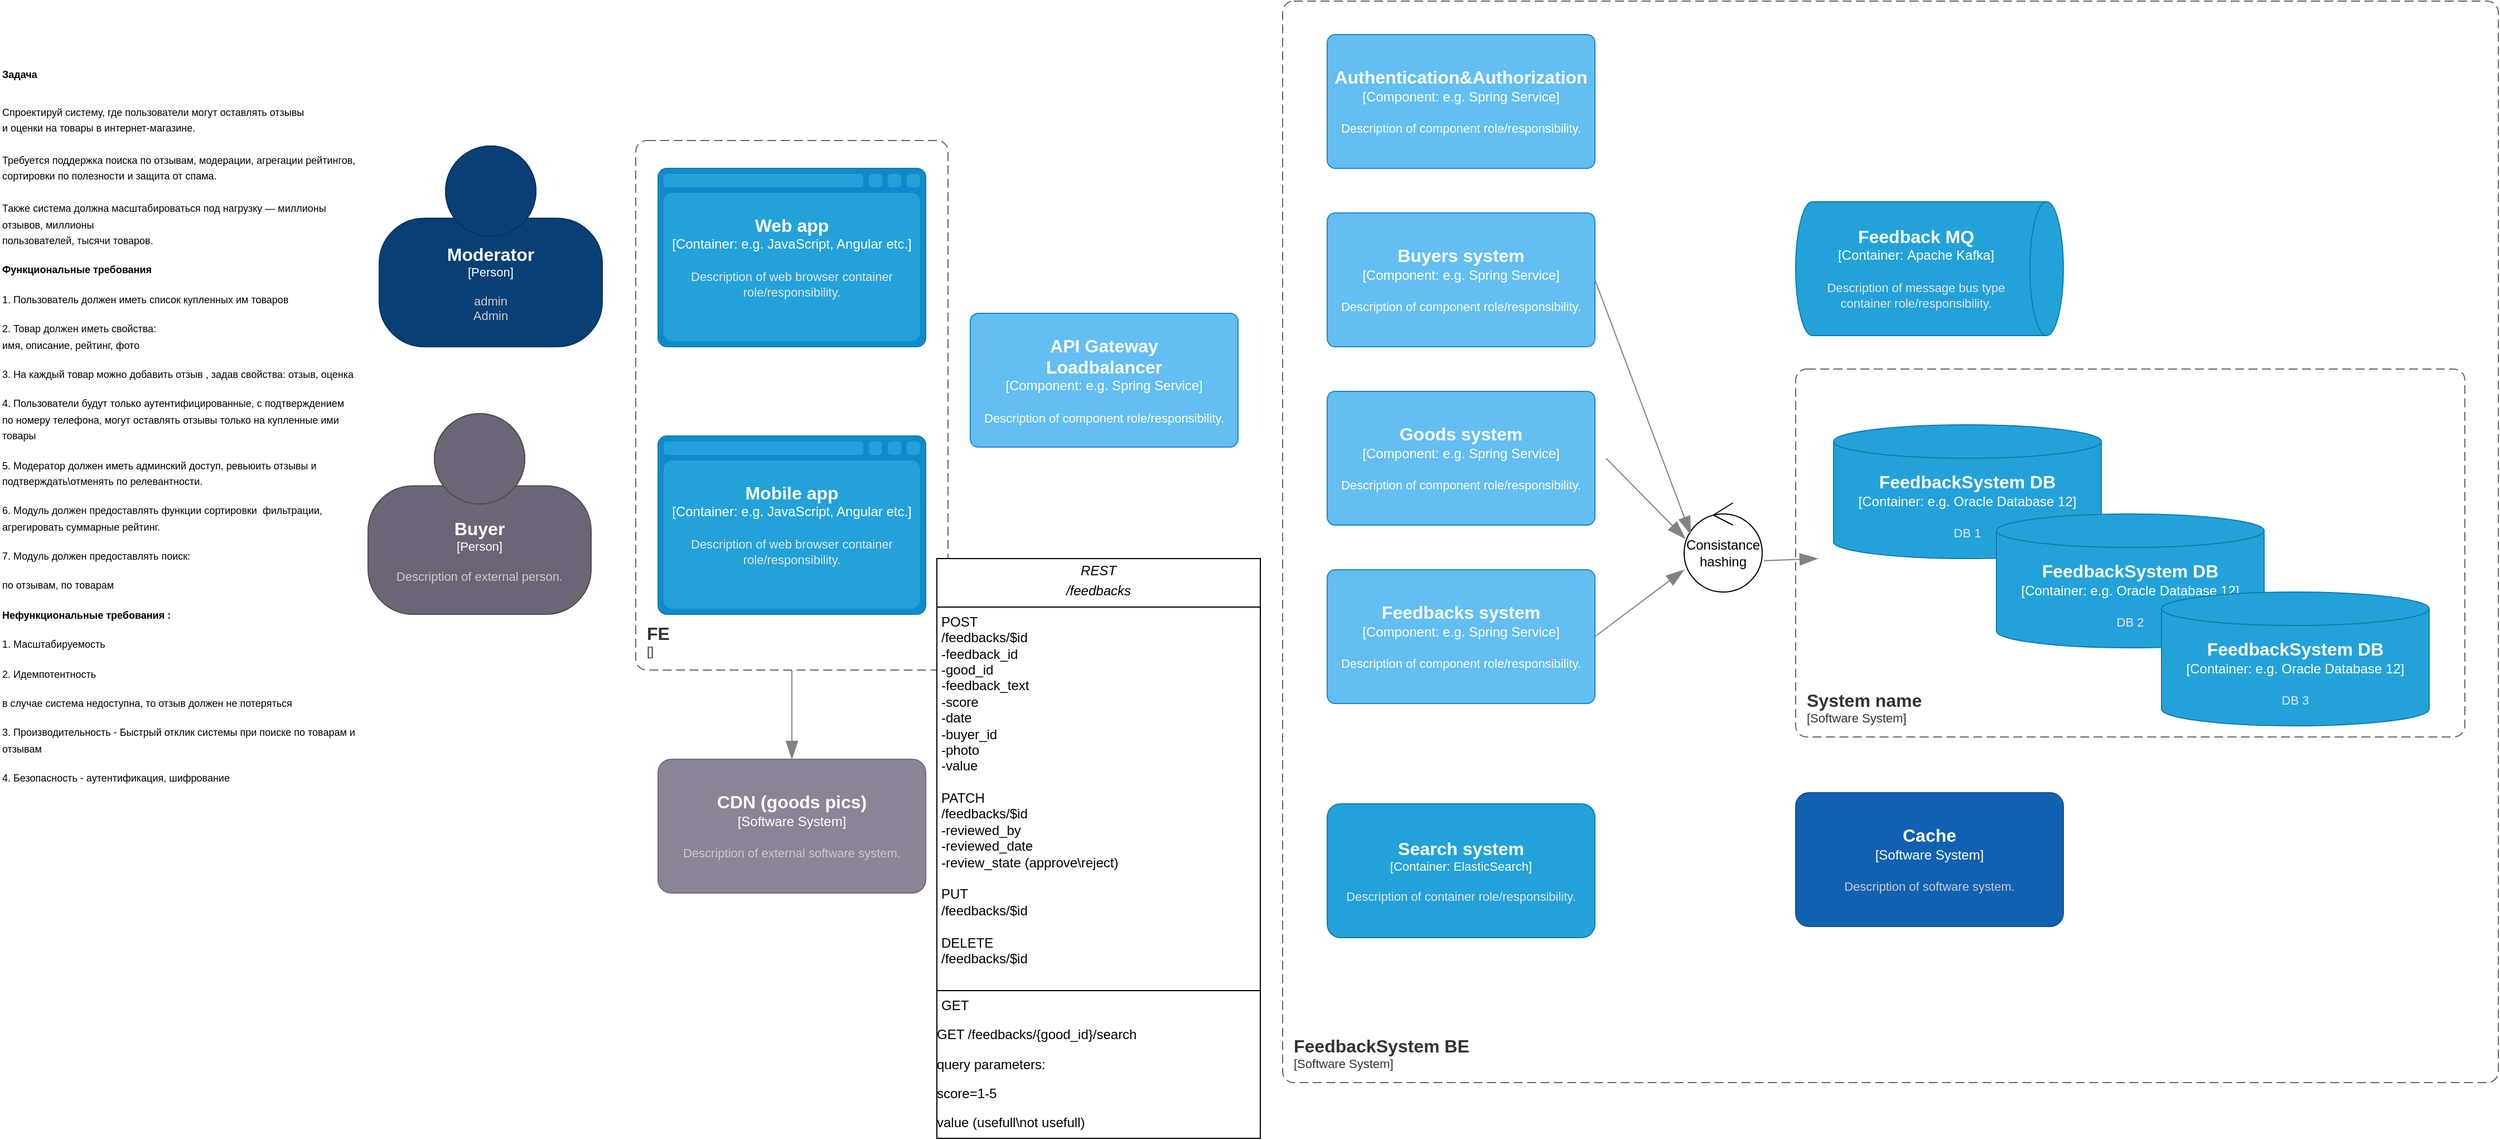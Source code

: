 <mxfile version="27.0.6">
  <diagram name="Страница — 1" id="girLjb2KF1cw0PSgZrCs">
    <mxGraphModel dx="1160" dy="645" grid="1" gridSize="10" guides="1" tooltips="1" connect="1" arrows="1" fold="1" page="1" pageScale="1" pageWidth="827" pageHeight="1169" math="0" shadow="0">
      <root>
        <mxCell id="0" />
        <mxCell id="1" parent="0" />
        <mxCell id="WG9SHNsGWkqD0caVoFuH-1" value="&lt;h1 style=&quot;margin-top: 0px;&quot;&gt;&lt;font style=&quot;font-size: 9px;&quot;&gt;Задача&lt;/font&gt;&lt;/h1&gt;&lt;p class=&quot;MsoNormal&quot;&gt;&lt;font style=&quot;font-size: 9px;&quot;&gt;Спроектируй систему, где пользователи могут оставлять отзывы&lt;br&gt;и оценки на товары в интернет-магазине.&lt;br&gt;&lt;br&gt;Требуется поддержка поиска по отзывам, модерации, агрегации рейтингов,&lt;br&gt;сортировки по полезности и защита от спама.&lt;br&gt;&lt;br&gt;Также система должна масштабироваться под нагрузку — миллионы отзывов, миллионы&lt;br&gt;пользователей, тысячи товаров.&lt;/font&gt;&lt;/p&gt;&lt;p class=&quot;MsoNormal&quot;&gt;&lt;b&gt;&lt;font style=&quot;font-size: 9px;&quot;&gt;Функциональные требования&lt;/font&gt;&lt;/b&gt;&lt;/p&gt;&lt;p class=&quot;MsoNormal&quot;&gt;&lt;font style=&quot;font-size: 9px;&quot;&gt;1. Пользователь должен иметь список купленных им товаров&amp;nbsp;&lt;/font&gt;&lt;/p&gt;&lt;p class=&quot;MsoNormal&quot;&gt;&lt;font style=&quot;font-size: 9px;&quot;&gt;2. Товар должен иметь свойства:&lt;br&gt;имя, описание, рейтинг, фото&lt;/font&gt;&lt;/p&gt;&lt;p class=&quot;MsoNormal&quot;&gt;&lt;font style=&quot;font-size: 9px;&quot;&gt;3. На каждый товар можно добавить отзыв , задав свойства: отзыв, оценка&lt;/font&gt;&lt;/p&gt;&lt;p class=&quot;MsoNormal&quot;&gt;&lt;font style=&quot;font-size: 9px;&quot;&gt;4. Пользователи будут только аутентифицированные, с подтверждением по номеру телефона, могут оставлять отзывы только на купленные ими товары&lt;/font&gt;&lt;/p&gt;&lt;p class=&quot;MsoNormal&quot;&gt;&lt;font style=&quot;font-size: 9px;&quot;&gt;5. Модератор должен иметь админский доступ, ревьюить отзывы и подтверждать\отменять по релевантности.&lt;/font&gt;&lt;/p&gt;&lt;p class=&quot;MsoNormal&quot;&gt;&lt;font style=&quot;font-size: 9px;&quot;&gt;6. Модуль должен предоставлять функции сортировки&amp;nbsp; фильтрации, агрегировать суммарные рейтинг.&lt;/font&gt;&lt;/p&gt;&lt;p class=&quot;MsoNormal&quot;&gt;&lt;font style=&quot;font-size: 9px;&quot;&gt;7. Модуль должен предоставлять поиск:&lt;/font&gt;&lt;/p&gt;&lt;p class=&quot;MsoNormal&quot;&gt;&lt;font style=&quot;font-size: 9px;&quot;&gt;по отзывам, по товарам&lt;/font&gt;&lt;/p&gt;&lt;p class=&quot;MsoNormal&quot;&gt;&lt;span style=&quot;background-color: transparent; color: light-dark(rgb(0, 0, 0), rgb(255, 255, 255));&quot;&gt;&lt;b&gt;&lt;font style=&quot;font-size: 9px;&quot;&gt;Нефункциональные требования :&lt;/font&gt;&lt;/b&gt;&lt;/span&gt;&lt;/p&gt;&lt;p class=&quot;MsoNormal&quot;&gt;&lt;span style=&quot;background-color: transparent; color: light-dark(rgb(0, 0, 0), rgb(255, 255, 255));&quot;&gt;&lt;font style=&quot;font-size: 9px;&quot;&gt;1. Масштабируемость&lt;/font&gt;&lt;/span&gt;&lt;/p&gt;&lt;p class=&quot;MsoNormal&quot;&gt;&lt;span style=&quot;background-color: transparent; color: light-dark(rgb(0, 0, 0), rgb(255, 255, 255));&quot;&gt;&lt;font style=&quot;font-size: 9px;&quot;&gt;2. Идемпотентность&amp;nbsp;&lt;/font&gt;&lt;/span&gt;&lt;/p&gt;&lt;p class=&quot;MsoNormal&quot;&gt;&lt;span style=&quot;background-color: transparent; color: light-dark(rgb(0, 0, 0), rgb(255, 255, 255));&quot;&gt;&lt;font style=&quot;font-size: 9px;&quot;&gt;в случае система недоступна, то отзыв должен не потеряться&lt;/font&gt;&lt;/span&gt;&lt;/p&gt;&lt;p class=&quot;MsoNormal&quot;&gt;&lt;span style=&quot;background-color: transparent; color: light-dark(rgb(0, 0, 0), rgb(255, 255, 255));&quot;&gt;&lt;font style=&quot;font-size: 9px;&quot;&gt;3. Производительность - Быстрый отклик системы при поиске по товарам и отзывам&lt;/font&gt;&lt;/span&gt;&lt;/p&gt;&lt;p class=&quot;MsoNormal&quot;&gt;&lt;span style=&quot;background-color: transparent; color: light-dark(rgb(0, 0, 0), rgb(255, 255, 255));&quot;&gt;&lt;font style=&quot;font-size: 9px;&quot;&gt;4. Безопасность - аутентификация, шифрование&lt;/font&gt;&lt;/span&gt;&lt;/p&gt;" style="text;html=1;whiteSpace=wrap;overflow=hidden;rounded=0;" vertex="1" parent="1">
          <mxGeometry x="10" y="90" width="320" height="940" as="geometry" />
        </mxCell>
        <object placeholders="1" c4Name="Moderator" c4Type="Person" c4Description="admin&#xa;Admin" label="&lt;font style=&quot;font-size: 16px&quot;&gt;&lt;b&gt;%c4Name%&lt;/b&gt;&lt;/font&gt;&lt;div&gt;[%c4Type%]&lt;/div&gt;&lt;br&gt;&lt;div&gt;&lt;font style=&quot;font-size: 11px&quot;&gt;&lt;font color=&quot;#cccccc&quot;&gt;%c4Description%&lt;/font&gt;&lt;/div&gt;" id="WG9SHNsGWkqD0caVoFuH-2">
          <mxCell style="html=1;fontSize=11;dashed=0;whiteSpace=wrap;fillColor=#083F75;strokeColor=#06315C;fontColor=#ffffff;shape=mxgraph.c4.person2;align=center;metaEdit=1;points=[[0.5,0,0],[1,0.5,0],[1,0.75,0],[0.75,1,0],[0.5,1,0],[0.25,1,0],[0,0.75,0],[0,0.5,0]];resizable=0;" vertex="1" parent="1">
            <mxGeometry x="350" y="180" width="200" height="180" as="geometry" />
          </mxCell>
        </object>
        <mxCell id="WG9SHNsGWkqD0caVoFuH-3" style="edgeStyle=orthogonalEdgeStyle;rounded=0;orthogonalLoop=1;jettySize=auto;html=1;exitX=0.5;exitY=1;exitDx=0;exitDy=0;exitPerimeter=0;" edge="1" parent="1" source="WG9SHNsGWkqD0caVoFuH-2" target="WG9SHNsGWkqD0caVoFuH-2">
          <mxGeometry relative="1" as="geometry" />
        </mxCell>
        <object placeholders="1" c4Name="Buyer" c4Type="Person" c4Description="Description of external person. " label="&lt;font style=&quot;font-size: 16px&quot;&gt;&lt;b&gt;%c4Name%&lt;/b&gt;&lt;/font&gt;&lt;div&gt;[%c4Type%]&lt;/div&gt;&lt;br&gt;&lt;div&gt;&lt;font style=&quot;font-size: 11px&quot;&gt;&lt;font color=&quot;#cccccc&quot;&gt;%c4Description%&lt;/font&gt;&lt;/div&gt;" id="WG9SHNsGWkqD0caVoFuH-4">
          <mxCell style="html=1;fontSize=11;dashed=0;whiteSpace=wrap;fillColor=#6C6477;strokeColor=#4D4D4D;fontColor=#ffffff;shape=mxgraph.c4.person2;align=center;metaEdit=1;points=[[0.5,0,0],[1,0.5,0],[1,0.75,0],[0.75,1,0],[0.5,1,0],[0.25,1,0],[0,0.75,0],[0,0.5,0]];resizable=0;" vertex="1" parent="1">
            <mxGeometry x="340" y="420" width="200" height="180" as="geometry" />
          </mxCell>
        </object>
        <object placeholders="1" c4Name="FeedbackSystem BE" c4Type="SystemScopeBoundary" c4Application="Software System" label="&lt;font style=&quot;font-size: 16px&quot;&gt;&lt;b&gt;&lt;div style=&quot;text-align: left&quot;&gt;%c4Name%&lt;/div&gt;&lt;/b&gt;&lt;/font&gt;&lt;div style=&quot;text-align: left&quot;&gt;[%c4Application%]&lt;/div&gt;" id="WG9SHNsGWkqD0caVoFuH-7">
          <mxCell style="rounded=1;fontSize=11;whiteSpace=wrap;html=1;dashed=1;arcSize=20;fillColor=none;strokeColor=#666666;fontColor=#333333;labelBackgroundColor=none;align=left;verticalAlign=bottom;labelBorderColor=none;spacingTop=0;spacing=10;dashPattern=8 4;metaEdit=1;rotatable=0;perimeter=rectanglePerimeter;noLabel=0;labelPadding=0;allowArrows=0;connectable=0;expand=0;recursiveResize=0;editable=1;pointerEvents=0;absoluteArcSize=1;points=[[0.25,0,0],[0.5,0,0],[0.75,0,0],[1,0.25,0],[1,0.5,0],[1,0.75,0],[0.75,1,0],[0.5,1,0],[0.25,1,0],[0,0.75,0],[0,0.5,0],[0,0.25,0]];" vertex="1" parent="1">
            <mxGeometry x="1160" y="50" width="1090" height="970" as="geometry" />
          </mxCell>
        </object>
        <object placeholders="1" c4Name="Web app" c4Type="Container" c4Technology="e.g. JavaScript, Angular etc." c4Description="Description of web browser container role/responsibility." label="&lt;font style=&quot;font-size: 16px&quot;&gt;&lt;b&gt;%c4Name%&lt;/b&gt;&lt;/font&gt;&lt;div&gt;[%c4Type%:&amp;nbsp;%c4Technology%]&lt;/div&gt;&lt;br&gt;&lt;div&gt;&lt;font style=&quot;font-size: 11px&quot;&gt;&lt;font color=&quot;#E6E6E6&quot;&gt;%c4Description%&lt;/font&gt;&lt;/div&gt;" id="WG9SHNsGWkqD0caVoFuH-8">
          <mxCell style="shape=mxgraph.c4.webBrowserContainer2;whiteSpace=wrap;html=1;boundedLbl=1;rounded=0;labelBackgroundColor=none;strokeColor=#118ACD;fillColor=#23A2D9;strokeColor=#118ACD;strokeColor2=#0E7DAD;fontSize=12;fontColor=#ffffff;align=center;metaEdit=1;points=[[0.5,0,0],[1,0.25,0],[1,0.5,0],[1,0.75,0],[0.5,1,0],[0,0.75,0],[0,0.5,0],[0,0.25,0]];resizable=0;" vertex="1" parent="1">
            <mxGeometry x="600" y="200" width="240" height="160" as="geometry" />
          </mxCell>
        </object>
        <object placeholders="1" c4Name="Mobile app" c4Type="Container" c4Technology="e.g. JavaScript, Angular etc." c4Description="Description of web browser container role/responsibility." label="&lt;font style=&quot;font-size: 16px&quot;&gt;&lt;b&gt;%c4Name%&lt;/b&gt;&lt;/font&gt;&lt;div&gt;[%c4Type%:&amp;nbsp;%c4Technology%]&lt;/div&gt;&lt;br&gt;&lt;div&gt;&lt;font style=&quot;font-size: 11px&quot;&gt;&lt;font color=&quot;#E6E6E6&quot;&gt;%c4Description%&lt;/font&gt;&lt;/div&gt;" id="WG9SHNsGWkqD0caVoFuH-9">
          <mxCell style="shape=mxgraph.c4.webBrowserContainer2;whiteSpace=wrap;html=1;boundedLbl=1;rounded=0;labelBackgroundColor=none;strokeColor=#118ACD;fillColor=#23A2D9;strokeColor=#118ACD;strokeColor2=#0E7DAD;fontSize=12;fontColor=#ffffff;align=center;metaEdit=1;points=[[0.5,0,0],[1,0.25,0],[1,0.5,0],[1,0.75,0],[0.5,1,0],[0,0.75,0],[0,0.5,0],[0,0.25,0]];resizable=0;" vertex="1" parent="1">
            <mxGeometry x="600" y="440" width="240" height="160" as="geometry" />
          </mxCell>
        </object>
        <object placeholders="1" c4Name="Authentication&amp;Authorization" c4Type="Component" c4Technology="e.g. Spring Service" c4Description="Description of component role/responsibility." label="&lt;font style=&quot;font-size: 16px&quot;&gt;&lt;b&gt;%c4Name%&lt;/b&gt;&lt;/font&gt;&lt;div&gt;[%c4Type%: %c4Technology%]&lt;/div&gt;&lt;br&gt;&lt;div&gt;&lt;font style=&quot;font-size: 11px&quot;&gt;%c4Description%&lt;/font&gt;&lt;/div&gt;" id="WG9SHNsGWkqD0caVoFuH-14">
          <mxCell style="rounded=1;whiteSpace=wrap;html=1;labelBackgroundColor=none;fillColor=#63BEF2;fontColor=#ffffff;align=center;arcSize=6;strokeColor=#2086C9;metaEdit=1;resizable=0;points=[[0.25,0,0],[0.5,0,0],[0.75,0,0],[1,0.25,0],[1,0.5,0],[1,0.75,0],[0.75,1,0],[0.5,1,0],[0.25,1,0],[0,0.75,0],[0,0.5,0],[0,0.25,0]];" vertex="1" parent="1">
            <mxGeometry x="1200" y="80" width="240" height="120" as="geometry" />
          </mxCell>
        </object>
        <object placeholders="1" c4Name="API Gateway&#xa;Loadbalancer" c4Type="Component" c4Technology="e.g. Spring Service" c4Description="Description of component role/responsibility." label="&lt;font style=&quot;font-size: 16px&quot;&gt;&lt;b&gt;%c4Name%&lt;/b&gt;&lt;/font&gt;&lt;div&gt;[%c4Type%: %c4Technology%]&lt;/div&gt;&lt;br&gt;&lt;div&gt;&lt;font style=&quot;font-size: 11px&quot;&gt;%c4Description%&lt;/font&gt;&lt;/div&gt;" id="WG9SHNsGWkqD0caVoFuH-15">
          <mxCell style="rounded=1;whiteSpace=wrap;html=1;labelBackgroundColor=none;fillColor=#63BEF2;fontColor=#ffffff;align=center;arcSize=6;strokeColor=#2086C9;metaEdit=1;resizable=0;points=[[0.25,0,0],[0.5,0,0],[0.75,0,0],[1,0.25,0],[1,0.5,0],[1,0.75,0],[0.75,1,0],[0.5,1,0],[0.25,1,0],[0,0.75,0],[0,0.5,0],[0,0.25,0]];" vertex="1" parent="1">
            <mxGeometry x="880" y="330" width="240" height="120" as="geometry" />
          </mxCell>
        </object>
        <mxCell id="WG9SHNsGWkqD0caVoFuH-18" style="edgeStyle=orthogonalEdgeStyle;rounded=0;orthogonalLoop=1;jettySize=auto;html=1;exitX=0.5;exitY=0;exitDx=0;exitDy=0;exitPerimeter=0;" edge="1" parent="1" source="WG9SHNsGWkqD0caVoFuH-16">
          <mxGeometry relative="1" as="geometry">
            <mxPoint x="1310" y="250.0" as="targetPoint" />
          </mxGeometry>
        </mxCell>
        <object placeholders="1" c4Name="Buyers system" c4Type="Component" c4Technology="e.g. Spring Service" c4Description="Description of component role/responsibility." label="&lt;font style=&quot;font-size: 16px&quot;&gt;&lt;b&gt;%c4Name%&lt;/b&gt;&lt;/font&gt;&lt;div&gt;[%c4Type%: %c4Technology%]&lt;/div&gt;&lt;br&gt;&lt;div&gt;&lt;font style=&quot;font-size: 11px&quot;&gt;%c4Description%&lt;/font&gt;&lt;/div&gt;" id="WG9SHNsGWkqD0caVoFuH-16">
          <mxCell style="rounded=1;whiteSpace=wrap;html=1;labelBackgroundColor=none;fillColor=#63BEF2;fontColor=#ffffff;align=center;arcSize=6;strokeColor=#2086C9;metaEdit=1;resizable=0;points=[[0.25,0,0],[0.5,0,0],[0.75,0,0],[1,0.25,0],[1,0.5,0],[1,0.75,0],[0.75,1,0],[0.5,1,0],[0.25,1,0],[0,0.75,0],[0,0.5,0],[0,0.25,0]];" vertex="1" parent="1">
            <mxGeometry x="1200" y="240" width="240" height="120" as="geometry" />
          </mxCell>
        </object>
        <object placeholders="1" c4Name="Feedbacks system" c4Type="Component" c4Technology="e.g. Spring Service" c4Description="Description of component role/responsibility." label="&lt;font style=&quot;font-size: 16px&quot;&gt;&lt;b&gt;%c4Name%&lt;/b&gt;&lt;/font&gt;&lt;div&gt;[%c4Type%: %c4Technology%]&lt;/div&gt;&lt;br&gt;&lt;div&gt;&lt;font style=&quot;font-size: 11px&quot;&gt;%c4Description%&lt;/font&gt;&lt;/div&gt;" id="WG9SHNsGWkqD0caVoFuH-17">
          <mxCell style="rounded=1;whiteSpace=wrap;html=1;labelBackgroundColor=none;fillColor=#63BEF2;fontColor=#ffffff;align=center;arcSize=6;strokeColor=#2086C9;metaEdit=1;resizable=0;points=[[0.25,0,0],[0.5,0,0],[0.75,0,0],[1,0.25,0],[1,0.5,0],[1,0.75,0],[0.75,1,0],[0.5,1,0],[0.25,1,0],[0,0.75,0],[0,0.5,0],[0,0.25,0]];" vertex="1" parent="1">
            <mxGeometry x="1200" y="560" width="240" height="120" as="geometry" />
          </mxCell>
        </object>
        <object placeholders="1" c4Name="Goods system" c4Type="Component" c4Technology="e.g. Spring Service" c4Description="Description of component role/responsibility." label="&lt;font style=&quot;font-size: 16px&quot;&gt;&lt;b&gt;%c4Name%&lt;/b&gt;&lt;/font&gt;&lt;div&gt;[%c4Type%: %c4Technology%]&lt;/div&gt;&lt;br&gt;&lt;div&gt;&lt;font style=&quot;font-size: 11px&quot;&gt;%c4Description%&lt;/font&gt;&lt;/div&gt;" id="WG9SHNsGWkqD0caVoFuH-19">
          <mxCell style="rounded=1;whiteSpace=wrap;html=1;labelBackgroundColor=none;fillColor=#63BEF2;fontColor=#ffffff;align=center;arcSize=6;strokeColor=#2086C9;metaEdit=1;resizable=0;points=[[0.25,0,0],[0.5,0,0],[0.75,0,0],[1,0.25,0],[1,0.5,0],[1,0.75,0],[0.75,1,0],[0.5,1,0],[0.25,1,0],[0,0.75,0],[0,0.5,0],[0,0.25,0]];" vertex="1" parent="1">
            <mxGeometry x="1200" y="400" width="240" height="120" as="geometry" />
          </mxCell>
        </object>
        <object placeholders="1" c4Name="Feedback MQ" c4Type="Container" c4Technology="Apache Kafka" c4Description="Description of message bus type container role/responsibility." label="&lt;font style=&quot;font-size: 16px&quot;&gt;&lt;b&gt;%c4Name%&lt;/b&gt;&lt;/font&gt;&lt;div&gt;[%c4Type%:&amp;nbsp;%c4Technology%]&lt;/div&gt;&lt;br&gt;&lt;div&gt;&lt;font style=&quot;font-size: 11px&quot;&gt;&lt;font color=&quot;#E6E6E6&quot;&gt;%c4Description%&lt;/font&gt;&lt;/div&gt;" id="WG9SHNsGWkqD0caVoFuH-21">
          <mxCell style="shape=cylinder3;size=15;direction=south;whiteSpace=wrap;html=1;boundedLbl=1;rounded=0;labelBackgroundColor=none;fillColor=#23A2D9;fontSize=12;fontColor=#ffffff;align=center;strokeColor=#0E7DAD;metaEdit=1;points=[[0.5,0,0],[1,0.25,0],[1,0.5,0],[1,0.75,0],[0.5,1,0],[0,0.75,0],[0,0.5,0],[0,0.25,0]];resizable=0;" vertex="1" parent="1">
            <mxGeometry x="1620" y="230" width="240" height="120" as="geometry" />
          </mxCell>
        </object>
        <mxCell id="WG9SHNsGWkqD0caVoFuH-23" value="Consistance hashing" style="ellipse;shape=umlControl;whiteSpace=wrap;html=1;" vertex="1" parent="1">
          <mxGeometry x="1520" y="500" width="70" height="80" as="geometry" />
        </mxCell>
        <object placeholders="1" c4Name="FE" c4Type="SystemScopeBoundary" c4Application="" label="&lt;font style=&quot;font-size: 16px&quot;&gt;&lt;b&gt;&lt;div style=&quot;text-align: left&quot;&gt;%c4Name%&lt;/div&gt;&lt;/b&gt;&lt;/font&gt;&lt;div style=&quot;text-align: left&quot;&gt;[%c4Application%]&lt;/div&gt;" id="WG9SHNsGWkqD0caVoFuH-25">
          <mxCell style="rounded=1;fontSize=11;whiteSpace=wrap;html=1;dashed=1;arcSize=20;fillColor=none;strokeColor=#666666;fontColor=#333333;labelBackgroundColor=none;align=left;verticalAlign=bottom;labelBorderColor=none;spacingTop=0;spacing=10;dashPattern=8 4;metaEdit=1;rotatable=0;perimeter=rectanglePerimeter;noLabel=0;labelPadding=0;allowArrows=0;connectable=0;expand=0;recursiveResize=0;editable=1;pointerEvents=0;absoluteArcSize=1;points=[[0.25,0,0],[0.5,0,0],[0.75,0,0],[1,0.25,0],[1,0.5,0],[1,0.75,0],[0.75,1,0],[0.5,1,0],[0.25,1,0],[0,0.75,0],[0,0.5,0],[0,0.25,0]];" vertex="1" parent="1">
            <mxGeometry x="580" y="175" width="280" height="475" as="geometry" />
          </mxCell>
        </object>
        <object placeholders="1" c4Name="CDN (goods pics)" c4Type="Software System" c4Description="Description of external software system." label="&lt;font style=&quot;font-size: 16px&quot;&gt;&lt;b&gt;%c4Name%&lt;/b&gt;&lt;/font&gt;&lt;div&gt;[%c4Type%]&lt;/div&gt;&lt;br&gt;&lt;div&gt;&lt;font style=&quot;font-size: 11px&quot;&gt;&lt;font color=&quot;#cccccc&quot;&gt;%c4Description%&lt;/font&gt;&lt;/div&gt;" id="WG9SHNsGWkqD0caVoFuH-26">
          <mxCell style="rounded=1;whiteSpace=wrap;html=1;labelBackgroundColor=none;fillColor=#8C8496;fontColor=#ffffff;align=center;arcSize=10;strokeColor=#736782;metaEdit=1;resizable=0;points=[[0.25,0,0],[0.5,0,0],[0.75,0,0],[1,0.25,0],[1,0.5,0],[1,0.75,0],[0.75,1,0],[0.5,1,0],[0.25,1,0],[0,0.75,0],[0,0.5,0],[0,0.25,0]];" vertex="1" parent="1">
            <mxGeometry x="600" y="730" width="240" height="120" as="geometry" />
          </mxCell>
        </object>
        <object placeholders="1" c4Type="Relationship" id="WG9SHNsGWkqD0caVoFuH-27">
          <mxCell style="endArrow=blockThin;html=1;fontSize=10;fontColor=#404040;strokeWidth=1;endFill=1;strokeColor=#828282;elbow=vertical;metaEdit=1;endSize=14;startSize=14;jumpStyle=arc;jumpSize=16;rounded=0;" edge="1" parent="1" target="WG9SHNsGWkqD0caVoFuH-26">
            <mxGeometry width="240" relative="1" as="geometry">
              <mxPoint x="720" y="650" as="sourcePoint" />
              <mxPoint x="1320" y="670" as="targetPoint" />
            </mxGeometry>
          </mxCell>
        </object>
        <object placeholders="1" c4Name="FeedbackSystem DB" c4Type="Container" c4Technology="e.g. Oracle Database 12" c4Description="DB 1" label="&lt;font style=&quot;font-size: 16px&quot;&gt;&lt;b&gt;%c4Name%&lt;/b&gt;&lt;/font&gt;&lt;div&gt;[%c4Type%:&amp;nbsp;%c4Technology%]&lt;/div&gt;&lt;br&gt;&lt;div&gt;&lt;font style=&quot;font-size: 11px&quot;&gt;&lt;font color=&quot;#E6E6E6&quot;&gt;%c4Description%&lt;/font&gt;&lt;/div&gt;" id="WG9SHNsGWkqD0caVoFuH-28">
          <mxCell style="shape=cylinder3;size=15;whiteSpace=wrap;html=1;boundedLbl=1;rounded=0;labelBackgroundColor=none;fillColor=#23A2D9;fontSize=12;fontColor=#ffffff;align=center;strokeColor=#0E7DAD;metaEdit=1;points=[[0.5,0,0],[1,0.25,0],[1,0.5,0],[1,0.75,0],[0.5,1,0],[0,0.75,0],[0,0.5,0],[0,0.25,0]];resizable=0;" vertex="1" parent="1">
            <mxGeometry x="1654" y="430" width="240" height="120" as="geometry" />
          </mxCell>
        </object>
        <object placeholders="1" c4Name="FeedbackSystem DB" c4Type="Container" c4Technology="e.g. Oracle Database 12" c4Description="DB 2" label="&lt;font style=&quot;font-size: 16px&quot;&gt;&lt;b&gt;%c4Name%&lt;/b&gt;&lt;/font&gt;&lt;div&gt;[%c4Type%:&amp;nbsp;%c4Technology%]&lt;/div&gt;&lt;br&gt;&lt;div&gt;&lt;font style=&quot;font-size: 11px&quot;&gt;&lt;font color=&quot;#E6E6E6&quot;&gt;%c4Description%&lt;/font&gt;&lt;/div&gt;" id="WG9SHNsGWkqD0caVoFuH-29">
          <mxCell style="shape=cylinder3;size=15;whiteSpace=wrap;html=1;boundedLbl=1;rounded=0;labelBackgroundColor=none;fillColor=#23A2D9;fontSize=12;fontColor=#ffffff;align=center;strokeColor=#0E7DAD;metaEdit=1;points=[[0.5,0,0],[1,0.25,0],[1,0.5,0],[1,0.75,0],[0.5,1,0],[0,0.75,0],[0,0.5,0],[0,0.25,0]];resizable=0;" vertex="1" parent="1">
            <mxGeometry x="1800" y="510" width="240" height="120" as="geometry" />
          </mxCell>
        </object>
        <object placeholders="1" c4Name="FeedbackSystem DB" c4Type="Container" c4Technology="e.g. Oracle Database 12" c4Description="DB 3" label="&lt;font style=&quot;font-size: 16px&quot;&gt;&lt;b&gt;%c4Name%&lt;/b&gt;&lt;/font&gt;&lt;div&gt;[%c4Type%:&amp;nbsp;%c4Technology%]&lt;/div&gt;&lt;br&gt;&lt;div&gt;&lt;font style=&quot;font-size: 11px&quot;&gt;&lt;font color=&quot;#E6E6E6&quot;&gt;%c4Description%&lt;/font&gt;&lt;/div&gt;" id="WG9SHNsGWkqD0caVoFuH-30">
          <mxCell style="shape=cylinder3;size=15;whiteSpace=wrap;html=1;boundedLbl=1;rounded=0;labelBackgroundColor=none;fillColor=#23A2D9;fontSize=12;fontColor=#ffffff;align=center;strokeColor=#0E7DAD;metaEdit=1;points=[[0.5,0,0],[1,0.25,0],[1,0.5,0],[1,0.75,0],[0.5,1,0],[0,0.75,0],[0,0.5,0],[0,0.25,0]];resizable=0;" vertex="1" parent="1">
            <mxGeometry x="1948" y="580" width="240" height="120" as="geometry" />
          </mxCell>
        </object>
        <object placeholders="1" c4Name="System name" c4Type="SystemScopeBoundary" c4Application="Software System" label="&lt;font style=&quot;font-size: 16px&quot;&gt;&lt;b&gt;&lt;div style=&quot;text-align: left&quot;&gt;%c4Name%&lt;/div&gt;&lt;/b&gt;&lt;/font&gt;&lt;div style=&quot;text-align: left&quot;&gt;[%c4Application%]&lt;/div&gt;" id="WG9SHNsGWkqD0caVoFuH-32">
          <mxCell style="rounded=1;fontSize=11;whiteSpace=wrap;html=1;dashed=1;arcSize=20;fillColor=none;strokeColor=#666666;fontColor=#333333;labelBackgroundColor=none;align=left;verticalAlign=bottom;labelBorderColor=none;spacingTop=0;spacing=10;dashPattern=8 4;metaEdit=1;rotatable=0;perimeter=rectanglePerimeter;noLabel=0;labelPadding=0;allowArrows=0;connectable=0;expand=0;recursiveResize=0;editable=1;pointerEvents=0;absoluteArcSize=1;points=[[0.25,0,0],[0.5,0,0],[0.75,0,0],[1,0.25,0],[1,0.5,0],[1,0.75,0],[0.75,1,0],[0.5,1,0],[0.25,1,0],[0,0.75,0],[0,0.5,0],[0,0.25,0]];" vertex="1" parent="1">
            <mxGeometry x="1620" y="380" width="600" height="330" as="geometry" />
          </mxCell>
        </object>
        <object placeholders="1" c4Type="Relationship" id="WG9SHNsGWkqD0caVoFuH-34">
          <mxCell style="endArrow=blockThin;html=1;fontSize=10;fontColor=#404040;strokeWidth=1;endFill=1;strokeColor=#828282;elbow=vertical;metaEdit=1;endSize=14;startSize=14;jumpStyle=arc;jumpSize=16;rounded=0;entryX=0.015;entryY=0.403;entryDx=0;entryDy=0;entryPerimeter=0;" edge="1" parent="1" target="WG9SHNsGWkqD0caVoFuH-23">
            <mxGeometry width="240" relative="1" as="geometry">
              <mxPoint x="1450" y="460" as="sourcePoint" />
              <mxPoint x="1630" y="450" as="targetPoint" />
            </mxGeometry>
          </mxCell>
        </object>
        <object placeholders="1" c4Type="Relationship" id="WG9SHNsGWkqD0caVoFuH-35">
          <mxCell style="endArrow=blockThin;html=1;fontSize=10;fontColor=#404040;strokeWidth=1;endFill=1;strokeColor=#828282;elbow=vertical;metaEdit=1;endSize=14;startSize=14;jumpStyle=arc;jumpSize=16;rounded=0;exitX=1;exitY=0.5;exitDx=0;exitDy=0;exitPerimeter=0;" edge="1" parent="1" source="WG9SHNsGWkqD0caVoFuH-17">
            <mxGeometry width="240" relative="1" as="geometry">
              <mxPoint x="1490" y="510" as="sourcePoint" />
              <mxPoint x="1520" y="560" as="targetPoint" />
            </mxGeometry>
          </mxCell>
        </object>
        <object placeholders="1" c4Type="Relationship" id="WG9SHNsGWkqD0caVoFuH-36">
          <mxCell style="endArrow=blockThin;html=1;fontSize=10;fontColor=#404040;strokeWidth=1;endFill=1;strokeColor=#828282;elbow=vertical;metaEdit=1;endSize=14;startSize=14;jumpStyle=arc;jumpSize=16;rounded=0;exitX=1.021;exitY=0.65;exitDx=0;exitDy=0;exitPerimeter=0;" edge="1" parent="1" source="WG9SHNsGWkqD0caVoFuH-23">
            <mxGeometry width="240" relative="1" as="geometry">
              <mxPoint x="1460" y="690" as="sourcePoint" />
              <mxPoint x="1640" y="550" as="targetPoint" />
            </mxGeometry>
          </mxCell>
        </object>
        <object placeholders="1" c4Type="Relationship" id="WG9SHNsGWkqD0caVoFuH-37">
          <mxCell style="endArrow=blockThin;html=1;fontSize=10;fontColor=#404040;strokeWidth=1;endFill=1;strokeColor=#828282;elbow=vertical;metaEdit=1;endSize=14;startSize=14;jumpStyle=arc;jumpSize=16;rounded=0;entryX=0.086;entryY=0.357;entryDx=0;entryDy=0;entryPerimeter=0;exitX=1;exitY=0.5;exitDx=0;exitDy=0;exitPerimeter=0;" edge="1" parent="1" source="WG9SHNsGWkqD0caVoFuH-16" target="WG9SHNsGWkqD0caVoFuH-23">
            <mxGeometry width="240" relative="1" as="geometry">
              <mxPoint x="1560" y="490" as="sourcePoint" />
              <mxPoint x="1631" y="562" as="targetPoint" />
            </mxGeometry>
          </mxCell>
        </object>
        <object placeholders="1" c4Name="Cache" c4Type="Software System" c4Description="Description of software system." label="&lt;font style=&quot;font-size: 16px&quot;&gt;&lt;b&gt;%c4Name%&lt;/b&gt;&lt;/font&gt;&lt;div&gt;[%c4Type%]&lt;/div&gt;&lt;br&gt;&lt;div&gt;&lt;font style=&quot;font-size: 11px&quot;&gt;&lt;font color=&quot;#cccccc&quot;&gt;%c4Description%&lt;/font&gt;&lt;/div&gt;" id="WG9SHNsGWkqD0caVoFuH-38">
          <mxCell style="rounded=1;whiteSpace=wrap;html=1;labelBackgroundColor=none;fillColor=#1061B0;fontColor=#ffffff;align=center;arcSize=10;strokeColor=#0D5091;metaEdit=1;resizable=0;points=[[0.25,0,0],[0.5,0,0],[0.75,0,0],[1,0.25,0],[1,0.5,0],[1,0.75,0],[0.75,1,0],[0.5,1,0],[0.25,1,0],[0,0.75,0],[0,0.5,0],[0,0.25,0]];" vertex="1" parent="1">
            <mxGeometry x="1620" y="760" width="240" height="120" as="geometry" />
          </mxCell>
        </object>
        <object placeholders="1" c4Name="Search system" c4Type="Container" c4Technology="ElasticSearch" c4Description="Description of container role/responsibility." label="&lt;font style=&quot;font-size: 16px&quot;&gt;&lt;b&gt;%c4Name%&lt;/b&gt;&lt;/font&gt;&lt;div&gt;[%c4Type%: %c4Technology%]&lt;/div&gt;&lt;br&gt;&lt;div&gt;&lt;font style=&quot;font-size: 11px&quot;&gt;&lt;font color=&quot;#E6E6E6&quot;&gt;%c4Description%&lt;/font&gt;&lt;/div&gt;" id="WG9SHNsGWkqD0caVoFuH-40">
          <mxCell style="rounded=1;whiteSpace=wrap;html=1;fontSize=11;labelBackgroundColor=none;fillColor=#23A2D9;fontColor=#ffffff;align=center;arcSize=10;strokeColor=#0E7DAD;metaEdit=1;resizable=0;points=[[0.25,0,0],[0.5,0,0],[0.75,0,0],[1,0.25,0],[1,0.5,0],[1,0.75,0],[0.75,1,0],[0.5,1,0],[0.25,1,0],[0,0.75,0],[0,0.5,0],[0,0.25,0]];" vertex="1" parent="1">
            <mxGeometry x="1200" y="770" width="240" height="120" as="geometry" />
          </mxCell>
        </object>
        <mxCell id="WG9SHNsGWkqD0caVoFuH-46" value="&lt;p style=&quot;margin:0px;margin-top:4px;text-align:center;&quot;&gt;&lt;i&gt;REST&lt;/i&gt;&lt;/p&gt;&lt;p style=&quot;margin:0px;margin-top:4px;text-align:center;&quot;&gt;&lt;i&gt;/feedbacks&lt;/i&gt;&lt;/p&gt;&lt;hr size=&quot;1&quot; style=&quot;border-style:solid;&quot;&gt;&lt;p style=&quot;margin:0px;margin-left:4px;&quot;&gt;POST&lt;/p&gt;&lt;p style=&quot;margin:0px;margin-left:4px;&quot;&gt;/feedbacks/$id&lt;/p&gt;&lt;p style=&quot;margin:0px;margin-left:4px;&quot;&gt;-feedback_id&lt;/p&gt;&lt;p style=&quot;margin:0px;margin-left:4px;&quot;&gt;-good_id&lt;/p&gt;&lt;p style=&quot;margin:0px;margin-left:4px;&quot;&gt;-feedback_text&lt;/p&gt;&lt;p style=&quot;margin:0px;margin-left:4px;&quot;&gt;-score&lt;/p&gt;&lt;p style=&quot;margin:0px;margin-left:4px;&quot;&gt;-date&lt;/p&gt;&lt;p style=&quot;margin:0px;margin-left:4px;&quot;&gt;-buyer_id&lt;br&gt;-photo&lt;/p&gt;&lt;p style=&quot;margin:0px;margin-left:4px;&quot;&gt;-value&lt;/p&gt;&lt;p style=&quot;margin:0px;margin-left:4px;&quot;&gt;&lt;br&gt;&lt;/p&gt;&lt;p style=&quot;margin:0px;margin-left:4px;&quot;&gt;PATCH&lt;/p&gt;&lt;p style=&quot;margin:0px;margin-left:4px;&quot;&gt;/feedbacks/$id&lt;/p&gt;&lt;p style=&quot;margin: 0px 0px 0px 4px;&quot;&gt;-reviewed_by&lt;/p&gt;&lt;p style=&quot;margin: 0px 0px 0px 4px;&quot;&gt;-reviewed_date&lt;/p&gt;&lt;p style=&quot;margin: 0px 0px 0px 4px;&quot;&gt;-review_state (approve\reject)&lt;/p&gt;&lt;p style=&quot;margin:0px;margin-left:4px;&quot;&gt;&lt;br&gt;&lt;/p&gt;&lt;p style=&quot;margin:0px;margin-left:4px;&quot;&gt;PUT&lt;/p&gt;&lt;p style=&quot;margin:0px;margin-left:4px;&quot;&gt;/feedbacks/$id&lt;/p&gt;&lt;p style=&quot;margin:0px;margin-left:4px;&quot;&gt;&lt;br&gt;&lt;/p&gt;&lt;p style=&quot;margin:0px;margin-left:4px;&quot;&gt;DELETE&lt;/p&gt;&lt;p style=&quot;margin:0px;margin-left:4px;&quot;&gt;/feedbacks/$id&lt;/p&gt;&lt;p style=&quot;margin:0px;margin-left:4px;&quot;&gt;&lt;br&gt;&lt;/p&gt;&lt;hr size=&quot;1&quot; style=&quot;border-style:solid;&quot;&gt;&lt;p style=&quot;margin:0px;margin-left:4px;&quot;&gt;GET&lt;/p&gt;&lt;p class=&quot;MsoNormal&quot;&gt;GET /feedbacks/{good_id}/search&lt;/p&gt;&lt;p class=&quot;MsoNormal&quot;&gt;query parameters:&lt;/p&gt;&lt;p class=&quot;MsoNormal&quot;&gt;score=1-5&lt;/p&gt;&lt;p class=&quot;MsoNormal&quot;&gt;value (usefull\not usefull)&lt;/p&gt;" style="verticalAlign=top;align=left;overflow=fill;html=1;whiteSpace=wrap;" vertex="1" parent="1">
          <mxGeometry x="850" y="550" width="290" height="520" as="geometry" />
        </mxCell>
      </root>
    </mxGraphModel>
  </diagram>
</mxfile>
